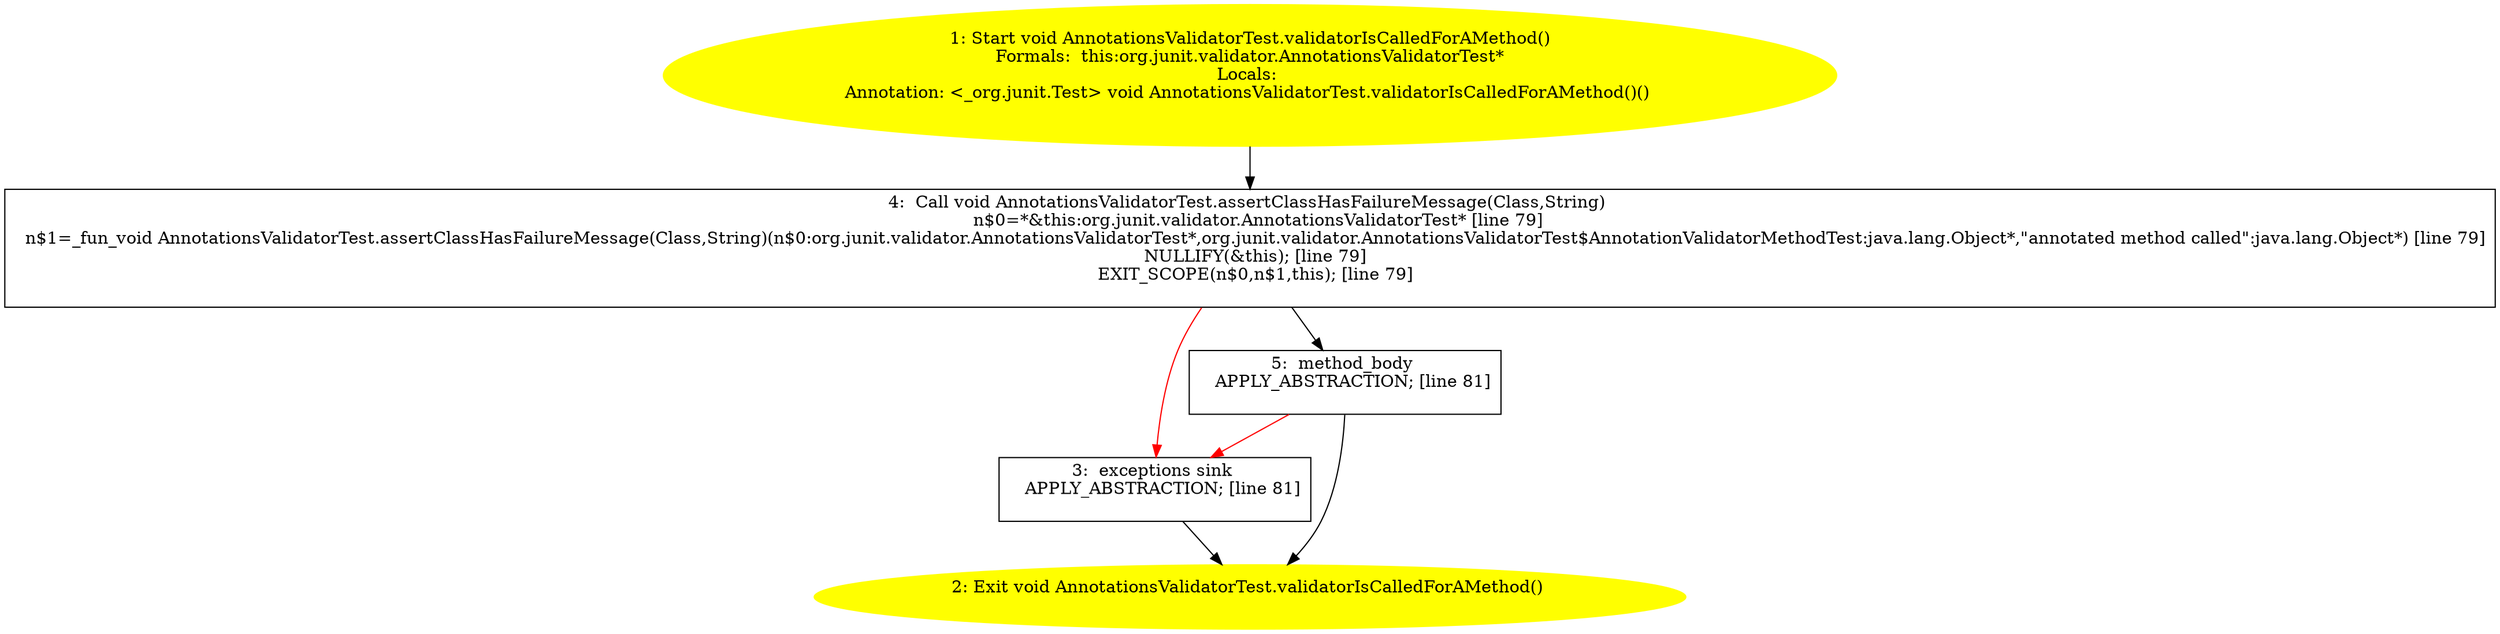 /* @generated */
digraph cfg {
"org.junit.validator.AnnotationsValidatorTest.validatorIsCalledForAMethod():void.6a1dff8710cdaee6e0985545c01099f2_1" [label="1: Start void AnnotationsValidatorTest.validatorIsCalledForAMethod()\nFormals:  this:org.junit.validator.AnnotationsValidatorTest*\nLocals: \nAnnotation: <_org.junit.Test> void AnnotationsValidatorTest.validatorIsCalledForAMethod()() \n  " color=yellow style=filled]
	

	 "org.junit.validator.AnnotationsValidatorTest.validatorIsCalledForAMethod():void.6a1dff8710cdaee6e0985545c01099f2_1" -> "org.junit.validator.AnnotationsValidatorTest.validatorIsCalledForAMethod():void.6a1dff8710cdaee6e0985545c01099f2_4" ;
"org.junit.validator.AnnotationsValidatorTest.validatorIsCalledForAMethod():void.6a1dff8710cdaee6e0985545c01099f2_2" [label="2: Exit void AnnotationsValidatorTest.validatorIsCalledForAMethod() \n  " color=yellow style=filled]
	

"org.junit.validator.AnnotationsValidatorTest.validatorIsCalledForAMethod():void.6a1dff8710cdaee6e0985545c01099f2_3" [label="3:  exceptions sink \n   APPLY_ABSTRACTION; [line 81]\n " shape="box"]
	

	 "org.junit.validator.AnnotationsValidatorTest.validatorIsCalledForAMethod():void.6a1dff8710cdaee6e0985545c01099f2_3" -> "org.junit.validator.AnnotationsValidatorTest.validatorIsCalledForAMethod():void.6a1dff8710cdaee6e0985545c01099f2_2" ;
"org.junit.validator.AnnotationsValidatorTest.validatorIsCalledForAMethod():void.6a1dff8710cdaee6e0985545c01099f2_4" [label="4:  Call void AnnotationsValidatorTest.assertClassHasFailureMessage(Class,String) \n   n$0=*&this:org.junit.validator.AnnotationsValidatorTest* [line 79]\n  n$1=_fun_void AnnotationsValidatorTest.assertClassHasFailureMessage(Class,String)(n$0:org.junit.validator.AnnotationsValidatorTest*,org.junit.validator.AnnotationsValidatorTest$AnnotationValidatorMethodTest:java.lang.Object*,\"annotated method called\":java.lang.Object*) [line 79]\n  NULLIFY(&this); [line 79]\n  EXIT_SCOPE(n$0,n$1,this); [line 79]\n " shape="box"]
	

	 "org.junit.validator.AnnotationsValidatorTest.validatorIsCalledForAMethod():void.6a1dff8710cdaee6e0985545c01099f2_4" -> "org.junit.validator.AnnotationsValidatorTest.validatorIsCalledForAMethod():void.6a1dff8710cdaee6e0985545c01099f2_5" ;
	 "org.junit.validator.AnnotationsValidatorTest.validatorIsCalledForAMethod():void.6a1dff8710cdaee6e0985545c01099f2_4" -> "org.junit.validator.AnnotationsValidatorTest.validatorIsCalledForAMethod():void.6a1dff8710cdaee6e0985545c01099f2_3" [color="red" ];
"org.junit.validator.AnnotationsValidatorTest.validatorIsCalledForAMethod():void.6a1dff8710cdaee6e0985545c01099f2_5" [label="5:  method_body \n   APPLY_ABSTRACTION; [line 81]\n " shape="box"]
	

	 "org.junit.validator.AnnotationsValidatorTest.validatorIsCalledForAMethod():void.6a1dff8710cdaee6e0985545c01099f2_5" -> "org.junit.validator.AnnotationsValidatorTest.validatorIsCalledForAMethod():void.6a1dff8710cdaee6e0985545c01099f2_2" ;
	 "org.junit.validator.AnnotationsValidatorTest.validatorIsCalledForAMethod():void.6a1dff8710cdaee6e0985545c01099f2_5" -> "org.junit.validator.AnnotationsValidatorTest.validatorIsCalledForAMethod():void.6a1dff8710cdaee6e0985545c01099f2_3" [color="red" ];
}

